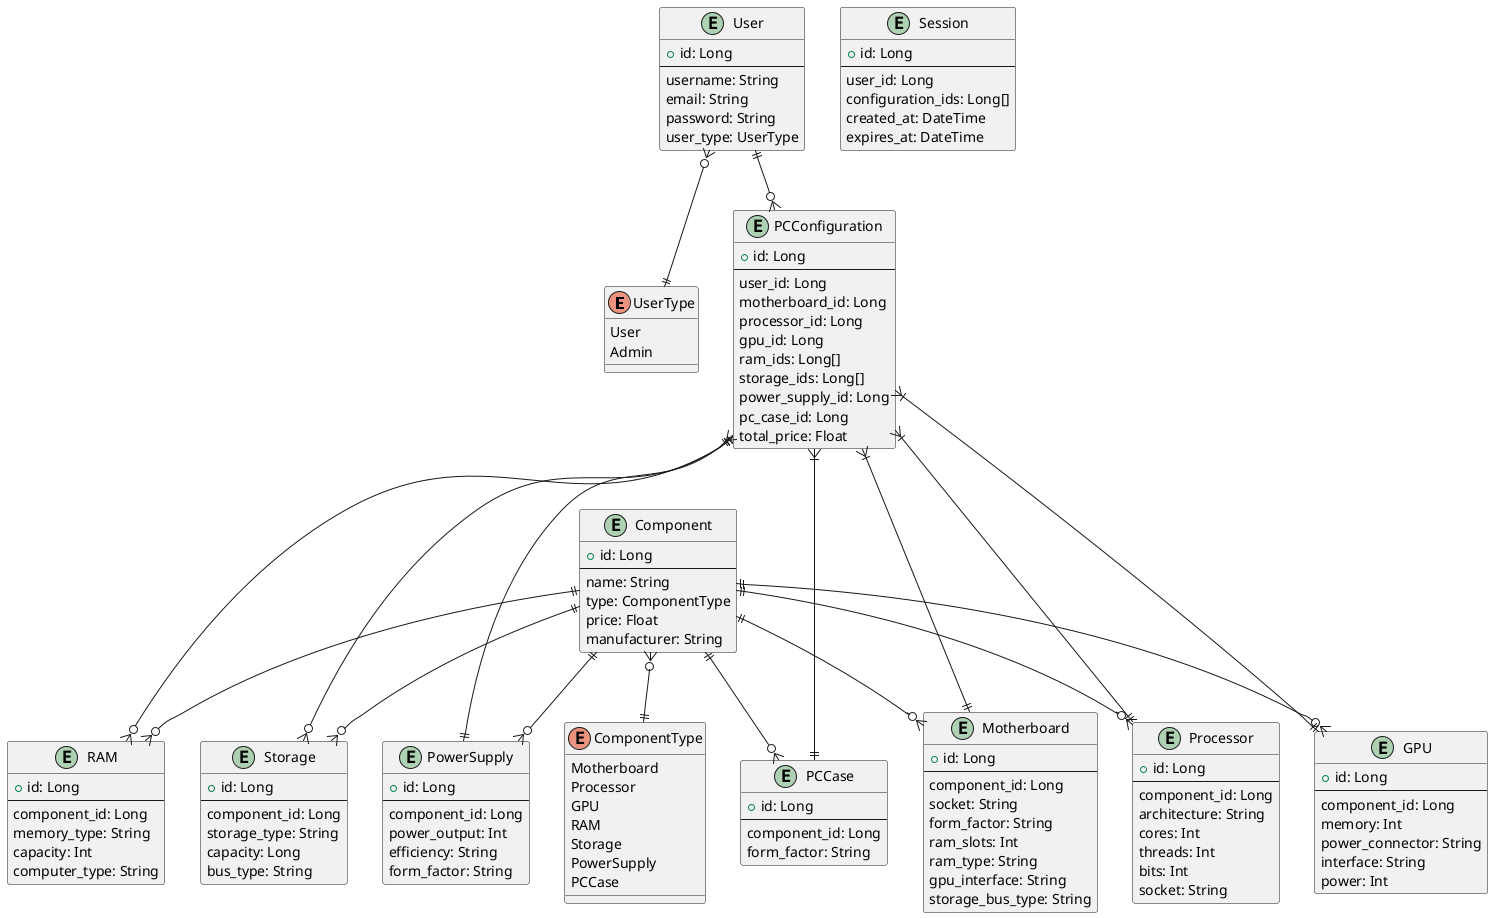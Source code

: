 @startuml

' Define enums
enum "UserType" {
  User
  Admin
}

enum "ComponentType" {
  Motherboard
  Processor
  GPU
  RAM
  Storage
  PowerSupply
  PCCase
}


' Define entities
entity "Component" {
  + id: Long
  --
  name: String
  type: ComponentType
  price: Float
  manufacturer: String
}

entity "User" {
  + id: Long
  --
  username: String
  email: String
  password: String
  user_type: UserType
}

entity Session {
    + id: Long
    --
    user_id: Long
    configuration_ids: Long[]
    created_at: DateTime
    expires_at: DateTime
}

'Components:
entity "PCConfiguration" {
  + id: Long
  --
  user_id: Long
  motherboard_id: Long
  processor_id: Long
  gpu_id: Long
  ram_ids: Long[]
  storage_ids: Long[]
  power_supply_id: Long
  pc_case_id: Long
  total_price: Float
}

entity "Motherboard" {
  + id: Long
  --
  component_id: Long
  socket: String
  form_factor: String
  ram_slots: Int
  ram_type: String
  gpu_interface: String
  storage_bus_type: String
}

entity "Processor" {
  + id: Long
  --
  component_id: Long
  architecture: String
  cores: Int
  threads: Int
  bits: Int
  socket: String
}

entity "GPU" {
  + id: Long
  --
  component_id: Long
  memory: Int
  power_connector: String
  interface: String
  power: Int
}

entity "RAM" {
  + id: Long
  --
  component_id: Long
  memory_type: String
  capacity: Int
  computer_type: String
}

entity "Storage" {
  + id: Long
  --
  component_id: Long
  storage_type: String
  capacity: Long
  bus_type: String
}

entity "PowerSupply" {
  + id: Long
  --
  component_id: Long
  power_output: Int
  efficiency: String
  form_factor: String
}

entity "PCCase" {
  + id: Long
  --
  component_id: Long
  form_factor: String
}


' Define relationships
User ||--o{ PCConfiguration
User }o--|| UserType

Component ||--o{ Motherboard
Component ||--o{ Processor
Component ||--o{ GPU
Component ||--o{ RAM
Component ||--o{ Storage
Component ||--o{ PowerSupply
Component ||--o{ PCCase
Component }o--|| ComponentType

PCConfiguration }|---|| Motherboard
PCConfiguration }|---|| Processor
PCConfiguration }|---|| GPU
PCConfiguration ||---o{ RAM
PCConfiguration ||---o{ Storage
PCConfiguration }|---|| PowerSupply
PCConfiguration }|---|| PCCase

@enduml
